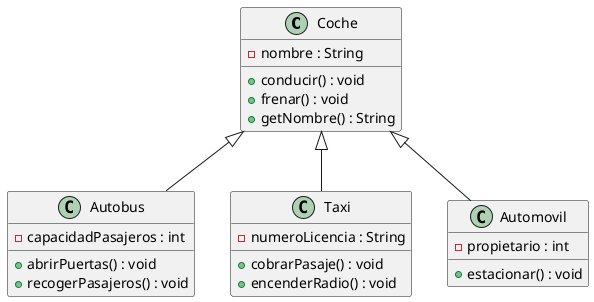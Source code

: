 @startuml
class Coche {
  - nombre : String
  + conducir() : void
  + frenar() : void
  + getNombre() : String
}

class Autobus {
  - capacidadPasajeros : int
  + abrirPuertas() : void
  + recogerPasajeros() : void
}

class Taxi {
  - numeroLicencia : String
  + cobrarPasaje() : void
   + encenderRadio() : void
}

class Automovil {
  - propietario : int
  + estacionar() : void
}

Coche <|-- Autobus
Coche <|-- Taxi
Coche <|-- Automovil
@enduml
